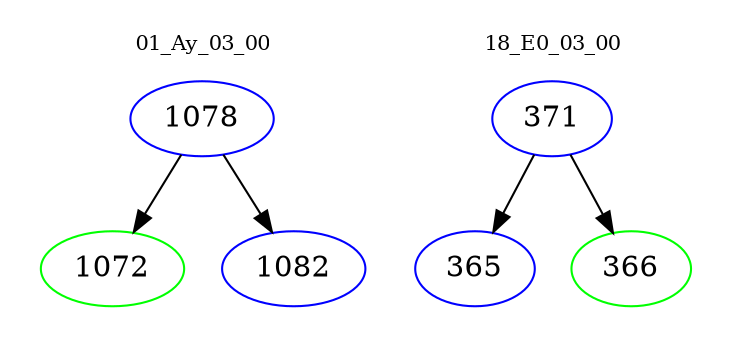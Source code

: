 digraph{
subgraph cluster_0 {
color = white
label = "01_Ay_03_00";
fontsize=10;
T0_1078 [label="1078", color="blue"]
T0_1078 -> T0_1072 [color="black"]
T0_1072 [label="1072", color="green"]
T0_1078 -> T0_1082 [color="black"]
T0_1082 [label="1082", color="blue"]
}
subgraph cluster_1 {
color = white
label = "18_E0_03_00";
fontsize=10;
T1_371 [label="371", color="blue"]
T1_371 -> T1_365 [color="black"]
T1_365 [label="365", color="blue"]
T1_371 -> T1_366 [color="black"]
T1_366 [label="366", color="green"]
}
}

